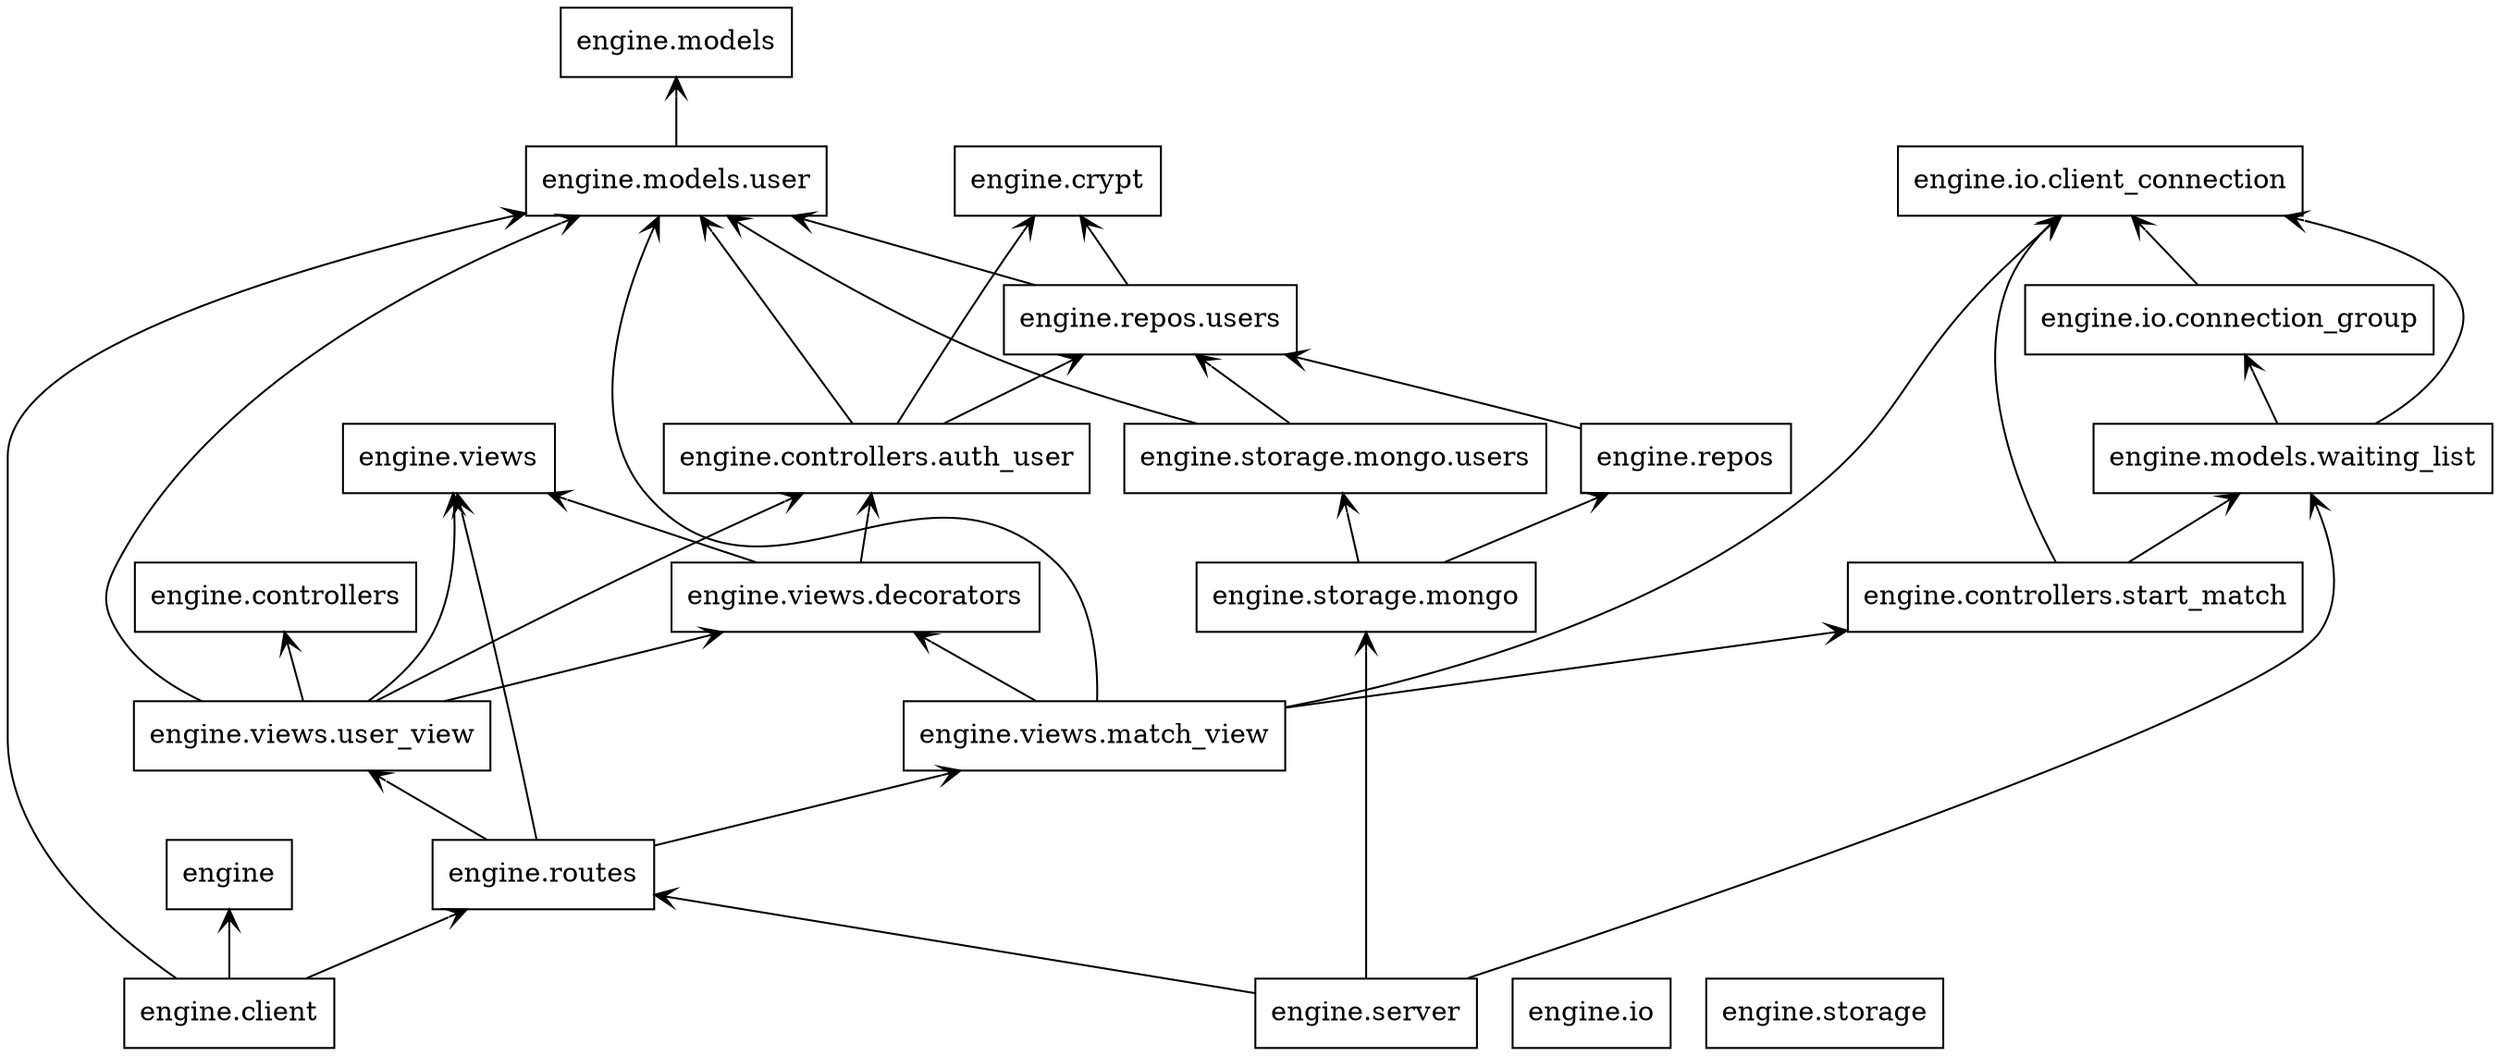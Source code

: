 digraph "packages" {
charset="utf-8"
rankdir=BT
"0" [label="engine", shape="box"];
"1" [label="engine.client", shape="box"];
"2" [label="engine.controllers", shape="box"];
"3" [label="engine.controllers.auth_user", shape="box"];
"4" [label="engine.controllers.start_match", shape="box"];
"5" [label="engine.crypt", shape="box"];
"6" [label="engine.io", shape="box"];
"7" [label="engine.io.client_connection", shape="box"];
"8" [label="engine.io.connection_group", shape="box"];
"9" [label="engine.models", shape="box"];
"10" [label="engine.models.user", shape="box"];
"11" [label="engine.models.waiting_list", shape="box"];
"12" [label="engine.repos", shape="box"];
"13" [label="engine.repos.users", shape="box"];
"14" [label="engine.routes", shape="box"];
"15" [label="engine.server", shape="box"];
"16" [label="engine.storage", shape="box"];
"17" [label="engine.storage.mongo", shape="box"];
"18" [label="engine.storage.mongo.users", shape="box"];
"19" [label="engine.views", shape="box"];
"20" [label="engine.views.decorators", shape="box"];
"21" [label="engine.views.match_view", shape="box"];
"22" [label="engine.views.user_view", shape="box"];
"1" -> "0" [arrowhead="open", arrowtail="none"];
"1" -> "10" [arrowhead="open", arrowtail="none"];
"1" -> "14" [arrowhead="open", arrowtail="none"];
"3" -> "5" [arrowhead="open", arrowtail="none"];
"3" -> "10" [arrowhead="open", arrowtail="none"];
"3" -> "13" [arrowhead="open", arrowtail="none"];
"4" -> "7" [arrowhead="open", arrowtail="none"];
"4" -> "11" [arrowhead="open", arrowtail="none"];
"8" -> "7" [arrowhead="open", arrowtail="none"];
"10" -> "9" [arrowhead="open", arrowtail="none"];
"11" -> "7" [arrowhead="open", arrowtail="none"];
"11" -> "8" [arrowhead="open", arrowtail="none"];
"12" -> "13" [arrowhead="open", arrowtail="none"];
"13" -> "5" [arrowhead="open", arrowtail="none"];
"13" -> "10" [arrowhead="open", arrowtail="none"];
"14" -> "19" [arrowhead="open", arrowtail="none"];
"14" -> "21" [arrowhead="open", arrowtail="none"];
"14" -> "22" [arrowhead="open", arrowtail="none"];
"15" -> "11" [arrowhead="open", arrowtail="none"];
"15" -> "14" [arrowhead="open", arrowtail="none"];
"15" -> "17" [arrowhead="open", arrowtail="none"];
"17" -> "12" [arrowhead="open", arrowtail="none"];
"17" -> "18" [arrowhead="open", arrowtail="none"];
"18" -> "10" [arrowhead="open", arrowtail="none"];
"18" -> "13" [arrowhead="open", arrowtail="none"];
"20" -> "3" [arrowhead="open", arrowtail="none"];
"20" -> "19" [arrowhead="open", arrowtail="none"];
"21" -> "4" [arrowhead="open", arrowtail="none"];
"21" -> "7" [arrowhead="open", arrowtail="none"];
"21" -> "10" [arrowhead="open", arrowtail="none"];
"21" -> "20" [arrowhead="open", arrowtail="none"];
"22" -> "2" [arrowhead="open", arrowtail="none"];
"22" -> "3" [arrowhead="open", arrowtail="none"];
"22" -> "10" [arrowhead="open", arrowtail="none"];
"22" -> "19" [arrowhead="open", arrowtail="none"];
"22" -> "20" [arrowhead="open", arrowtail="none"];
}
